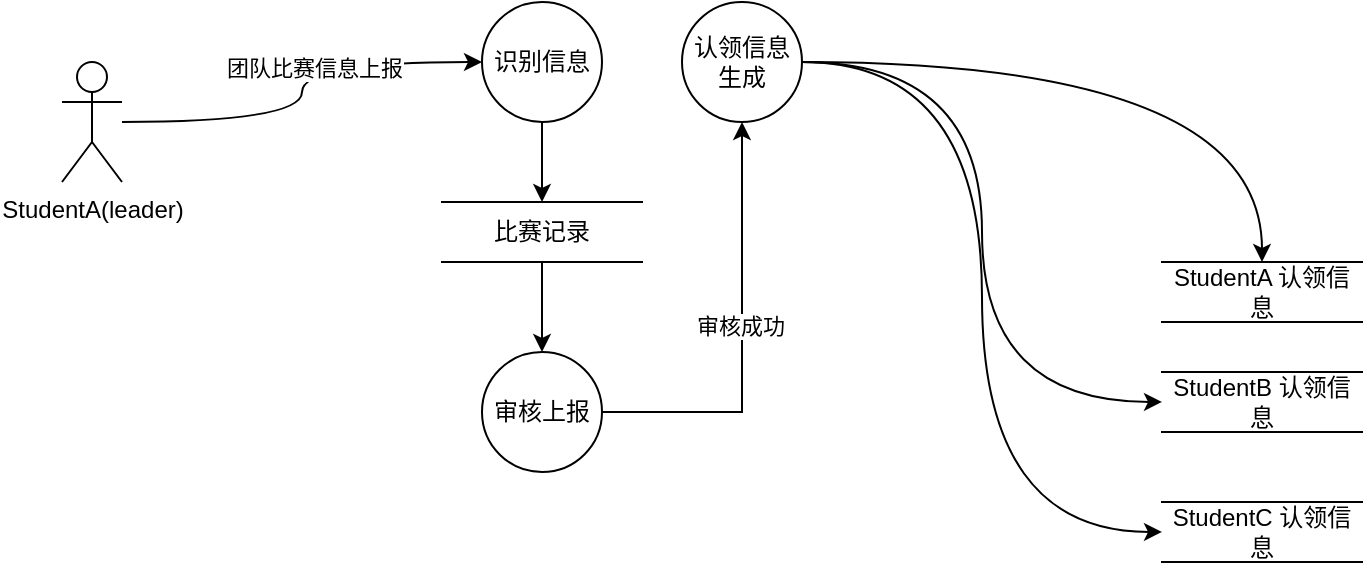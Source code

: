 <mxfile version="24.5.4" type="github">
  <diagram name="Page-1" id="AZbTlnKHMxRS44ZxFG7S">
    <mxGraphModel dx="1391" dy="805" grid="1" gridSize="10" guides="1" tooltips="1" connect="1" arrows="1" fold="1" page="1" pageScale="1" pageWidth="850" pageHeight="1100" math="0" shadow="0">
      <root>
        <mxCell id="0" />
        <mxCell id="1" parent="0" />
        <mxCell id="lDxl2vkOkyJqrI7BARTJ-5" style="edgeStyle=orthogonalEdgeStyle;rounded=0;orthogonalLoop=1;jettySize=auto;html=1;entryX=0;entryY=0.5;entryDx=0;entryDy=0;curved=1;" edge="1" parent="1" source="lDxl2vkOkyJqrI7BARTJ-2" target="lDxl2vkOkyJqrI7BARTJ-4">
          <mxGeometry relative="1" as="geometry" />
        </mxCell>
        <mxCell id="lDxl2vkOkyJqrI7BARTJ-6" value="团队比赛信息上报" style="edgeLabel;html=1;align=center;verticalAlign=middle;resizable=0;points=[];" vertex="1" connectable="0" parent="lDxl2vkOkyJqrI7BARTJ-5">
          <mxGeometry x="0.202" y="-3" relative="1" as="geometry">
            <mxPoint as="offset" />
          </mxGeometry>
        </mxCell>
        <mxCell id="lDxl2vkOkyJqrI7BARTJ-2" value="StudentA(leader)" style="shape=umlActor;verticalLabelPosition=bottom;verticalAlign=top;html=1;outlineConnect=0;" vertex="1" parent="1">
          <mxGeometry x="130" y="280" width="30" height="60" as="geometry" />
        </mxCell>
        <mxCell id="lDxl2vkOkyJqrI7BARTJ-8" style="edgeStyle=orthogonalEdgeStyle;rounded=0;orthogonalLoop=1;jettySize=auto;html=1;entryX=0.5;entryY=0;entryDx=0;entryDy=0;curved=1;exitX=0.5;exitY=0;exitDx=0;exitDy=0;" edge="1" parent="1" source="lDxl2vkOkyJqrI7BARTJ-20" target="lDxl2vkOkyJqrI7BARTJ-7">
          <mxGeometry relative="1" as="geometry">
            <mxPoint x="570.0" y="450.004" as="sourcePoint" />
          </mxGeometry>
        </mxCell>
        <mxCell id="lDxl2vkOkyJqrI7BARTJ-11" style="edgeStyle=orthogonalEdgeStyle;rounded=0;orthogonalLoop=1;jettySize=auto;html=1;entryX=0;entryY=0.5;entryDx=0;entryDy=0;curved=1;exitX=0.5;exitY=0;exitDx=0;exitDy=0;" edge="1" parent="1" source="lDxl2vkOkyJqrI7BARTJ-20" target="lDxl2vkOkyJqrI7BARTJ-9">
          <mxGeometry relative="1" as="geometry">
            <mxPoint x="570" y="449.97" as="sourcePoint" />
          </mxGeometry>
        </mxCell>
        <mxCell id="lDxl2vkOkyJqrI7BARTJ-12" style="edgeStyle=orthogonalEdgeStyle;rounded=0;orthogonalLoop=1;jettySize=auto;html=1;entryX=0;entryY=0.5;entryDx=0;entryDy=0;curved=1;exitX=0.5;exitY=0;exitDx=0;exitDy=0;" edge="1" parent="1" source="lDxl2vkOkyJqrI7BARTJ-20" target="lDxl2vkOkyJqrI7BARTJ-10">
          <mxGeometry relative="1" as="geometry">
            <mxPoint x="570.0" y="450.004" as="sourcePoint" />
          </mxGeometry>
        </mxCell>
        <mxCell id="lDxl2vkOkyJqrI7BARTJ-15" value="" style="edgeStyle=orthogonalEdgeStyle;rounded=0;orthogonalLoop=1;jettySize=auto;html=1;" edge="1" parent="1" source="lDxl2vkOkyJqrI7BARTJ-4" target="lDxl2vkOkyJqrI7BARTJ-14">
          <mxGeometry relative="1" as="geometry" />
        </mxCell>
        <mxCell id="lDxl2vkOkyJqrI7BARTJ-4" value="识别信息" style="shape=ellipse;html=1;dashed=0;whiteSpace=wrap;aspect=fixed;perimeter=ellipsePerimeter;" vertex="1" parent="1">
          <mxGeometry x="340" y="250" width="60" height="60" as="geometry" />
        </mxCell>
        <mxCell id="lDxl2vkOkyJqrI7BARTJ-7" value="StudentA 认领信息" style="html=1;dashed=0;whiteSpace=wrap;shape=partialRectangle;right=0;left=0;" vertex="1" parent="1">
          <mxGeometry x="680" y="379.97" width="100" height="30" as="geometry" />
        </mxCell>
        <mxCell id="lDxl2vkOkyJqrI7BARTJ-9" value="StudentB 认领信息" style="html=1;dashed=0;whiteSpace=wrap;shape=partialRectangle;right=0;left=0;" vertex="1" parent="1">
          <mxGeometry x="680" y="434.97" width="100" height="30" as="geometry" />
        </mxCell>
        <mxCell id="lDxl2vkOkyJqrI7BARTJ-10" value="StudentC 认领信息" style="html=1;dashed=0;whiteSpace=wrap;shape=partialRectangle;right=0;left=0;" vertex="1" parent="1">
          <mxGeometry x="680" y="499.97" width="100" height="30" as="geometry" />
        </mxCell>
        <mxCell id="lDxl2vkOkyJqrI7BARTJ-21" value="" style="edgeStyle=orthogonalEdgeStyle;rounded=0;orthogonalLoop=1;jettySize=auto;html=1;" edge="1" parent="1" source="lDxl2vkOkyJqrI7BARTJ-13" target="lDxl2vkOkyJqrI7BARTJ-20">
          <mxGeometry relative="1" as="geometry" />
        </mxCell>
        <mxCell id="lDxl2vkOkyJqrI7BARTJ-22" value="审核成功" style="edgeLabel;html=1;align=center;verticalAlign=middle;resizable=0;points=[];" vertex="1" connectable="0" parent="lDxl2vkOkyJqrI7BARTJ-21">
          <mxGeometry x="0.052" y="1" relative="1" as="geometry">
            <mxPoint as="offset" />
          </mxGeometry>
        </mxCell>
        <mxCell id="lDxl2vkOkyJqrI7BARTJ-13" value="审核上报" style="shape=ellipse;html=1;dashed=0;whiteSpace=wrap;aspect=fixed;perimeter=ellipsePerimeter;direction=south;" vertex="1" parent="1">
          <mxGeometry x="340" y="425" width="60" height="60" as="geometry" />
        </mxCell>
        <mxCell id="lDxl2vkOkyJqrI7BARTJ-19" style="edgeStyle=orthogonalEdgeStyle;rounded=0;orthogonalLoop=1;jettySize=auto;html=1;entryX=0;entryY=0.5;entryDx=0;entryDy=0;" edge="1" parent="1" source="lDxl2vkOkyJqrI7BARTJ-14" target="lDxl2vkOkyJqrI7BARTJ-13">
          <mxGeometry relative="1" as="geometry" />
        </mxCell>
        <mxCell id="lDxl2vkOkyJqrI7BARTJ-14" value="比赛记录" style="html=1;dashed=0;whiteSpace=wrap;shape=partialRectangle;right=0;left=0;" vertex="1" parent="1">
          <mxGeometry x="320" y="350" width="100" height="30" as="geometry" />
        </mxCell>
        <mxCell id="lDxl2vkOkyJqrI7BARTJ-20" value="认领信息生成" style="shape=ellipse;html=1;dashed=0;whiteSpace=wrap;aspect=fixed;perimeter=ellipsePerimeter;direction=south;" vertex="1" parent="1">
          <mxGeometry x="440" y="250.0" width="60" height="60" as="geometry" />
        </mxCell>
      </root>
    </mxGraphModel>
  </diagram>
</mxfile>
